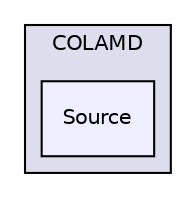 digraph "libs/SuiteSparse/COLAMD/Source" {
  compound=true
  node [ fontsize="10", fontname="Helvetica"];
  edge [ labelfontsize="10", labelfontname="Helvetica"];
  subgraph clusterdir_265ba06133edbcca18c37a2dab9ff575 {
    graph [ bgcolor="#ddddee", pencolor="black", label="COLAMD" fontname="Helvetica", fontsize="10", URL="dir_265ba06133edbcca18c37a2dab9ff575.html"]
  dir_a730bb9464593f358a2ec999879f94eb [shape=box, label="Source", style="filled", fillcolor="#eeeeff", pencolor="black", URL="dir_a730bb9464593f358a2ec999879f94eb.html"];
  }
}
